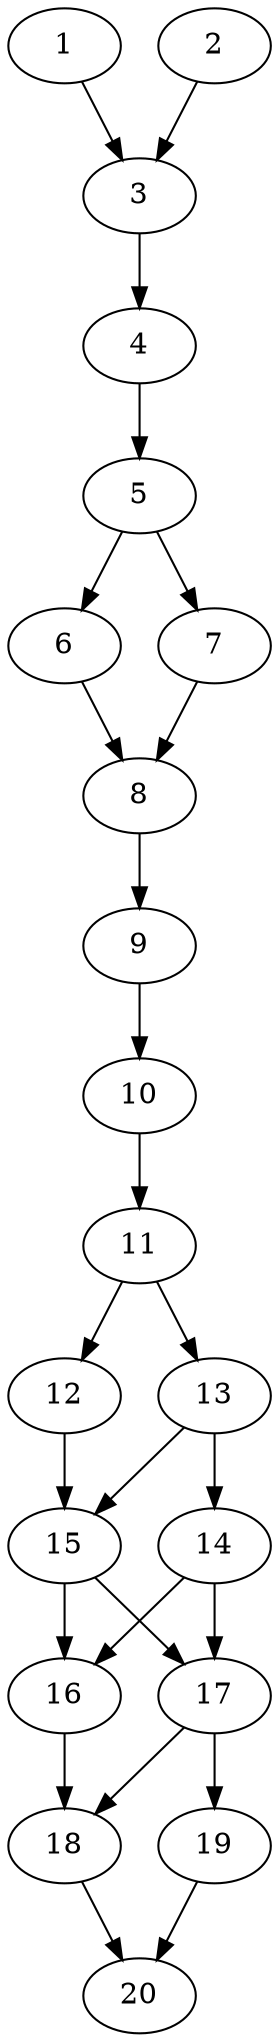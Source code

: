 // DAG automatically generated by daggen at Thu Oct  3 13:58:42 2019
// ./daggen --dot -n 20 --ccr 0.3 --fat 0.3 --regular 0.7 --density 0.9 --mindata 5242880 --maxdata 52428800 
digraph G {
  1 [size="104116907", alpha="0.02", expect_size="31235072"] 
  1 -> 3 [size ="31235072"]
  2 [size="65239040", alpha="0.16", expect_size="19571712"] 
  2 -> 3 [size ="19571712"]
  3 [size="69188267", alpha="0.14", expect_size="20756480"] 
  3 -> 4 [size ="20756480"]
  4 [size="71949653", alpha="0.00", expect_size="21584896"] 
  4 -> 5 [size ="21584896"]
  5 [size="90395307", alpha="0.11", expect_size="27118592"] 
  5 -> 6 [size ="27118592"]
  5 -> 7 [size ="27118592"]
  6 [size="47694507", alpha="0.09", expect_size="14308352"] 
  6 -> 8 [size ="14308352"]
  7 [size="114971307", alpha="0.09", expect_size="34491392"] 
  7 -> 8 [size ="34491392"]
  8 [size="55476907", alpha="0.15", expect_size="16643072"] 
  8 -> 9 [size ="16643072"]
  9 [size="130116267", alpha="0.08", expect_size="39034880"] 
  9 -> 10 [size ="39034880"]
  10 [size="90774187", alpha="0.00", expect_size="27232256"] 
  10 -> 11 [size ="27232256"]
  11 [size="108752213", alpha="0.12", expect_size="32625664"] 
  11 -> 12 [size ="32625664"]
  11 -> 13 [size ="32625664"]
  12 [size="120917333", alpha="0.01", expect_size="36275200"] 
  12 -> 15 [size ="36275200"]
  13 [size="93231787", alpha="0.01", expect_size="27969536"] 
  13 -> 14 [size ="27969536"]
  13 -> 15 [size ="27969536"]
  14 [size="43059200", alpha="0.15", expect_size="12917760"] 
  14 -> 16 [size ="12917760"]
  14 -> 17 [size ="12917760"]
  15 [size="45769387", alpha="0.12", expect_size="13730816"] 
  15 -> 16 [size ="13730816"]
  15 -> 17 [size ="13730816"]
  16 [size="130734080", alpha="0.17", expect_size="39220224"] 
  16 -> 18 [size ="39220224"]
  17 [size="40973653", alpha="0.09", expect_size="12292096"] 
  17 -> 18 [size ="12292096"]
  17 -> 19 [size ="12292096"]
  18 [size="109175467", alpha="0.08", expect_size="32752640"] 
  18 -> 20 [size ="32752640"]
  19 [size="71260160", alpha="0.15", expect_size="21378048"] 
  19 -> 20 [size ="21378048"]
  20 [size="134580907", alpha="0.17", expect_size="40374272"] 
}

